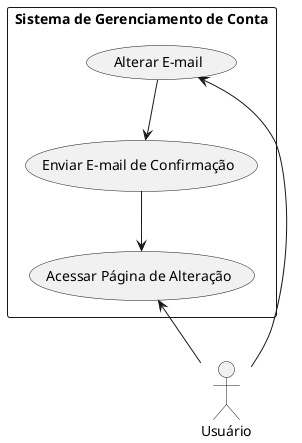 @startuml
actor "Usuário" as usuario

rectangle "Sistema de Gerenciamento de Conta" {
    usecase "Alterar E-mail" as AlterarEmail
    usecase "Enviar E-mail de Confirmação" as EnviarEmailConfirmacao
    usecase "Acessar Página de Alteração" as AcessarPaginaAlteracao
}

usuario --> AlterarEmail
AlterarEmail --> EnviarEmailConfirmacao
EnviarEmailConfirmacao --> AcessarPaginaAlteracao
AcessarPaginaAlteracao <-- usuario
@enduml
